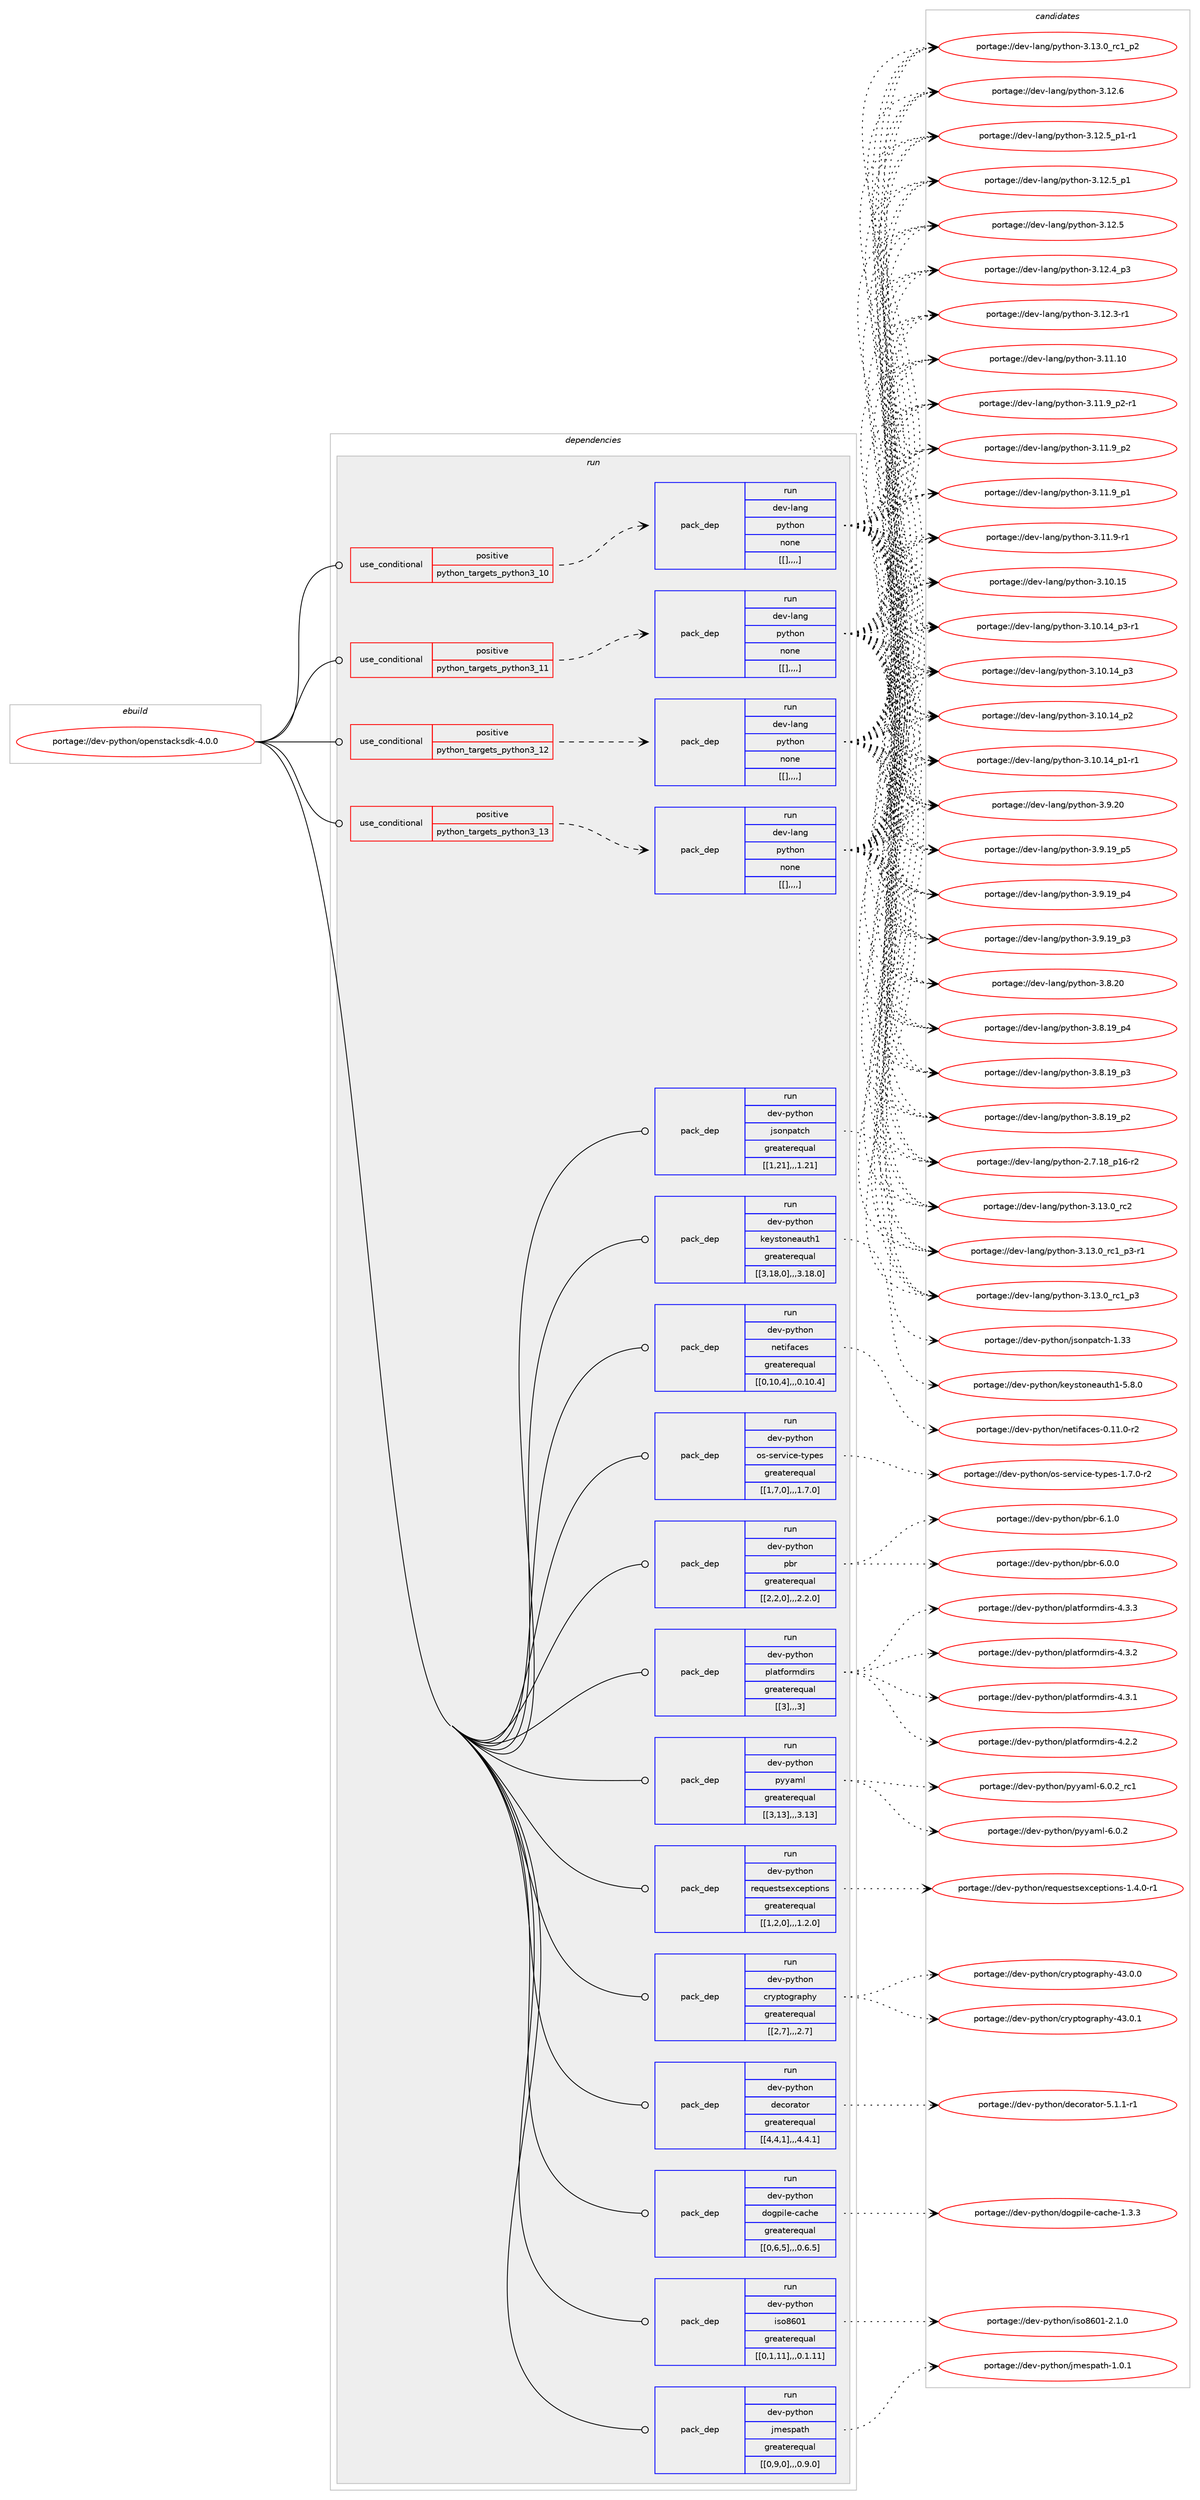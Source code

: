 digraph prolog {

# *************
# Graph options
# *************

newrank=true;
concentrate=true;
compound=true;
graph [rankdir=LR,fontname=Helvetica,fontsize=10,ranksep=1.5];#, ranksep=2.5, nodesep=0.2];
edge  [arrowhead=vee];
node  [fontname=Helvetica,fontsize=10];

# **********
# The ebuild
# **********

subgraph cluster_leftcol {
color=gray;
label=<<i>ebuild</i>>;
id [label="portage://dev-python/openstacksdk-4.0.0", color=red, width=4, href="../dev-python/openstacksdk-4.0.0.svg"];
}

# ****************
# The dependencies
# ****************

subgraph cluster_midcol {
color=gray;
label=<<i>dependencies</i>>;
subgraph cluster_compile {
fillcolor="#eeeeee";
style=filled;
label=<<i>compile</i>>;
}
subgraph cluster_compileandrun {
fillcolor="#eeeeee";
style=filled;
label=<<i>compile and run</i>>;
}
subgraph cluster_run {
fillcolor="#eeeeee";
style=filled;
label=<<i>run</i>>;
subgraph cond36163 {
dependency154226 [label=<<TABLE BORDER="0" CELLBORDER="1" CELLSPACING="0" CELLPADDING="4"><TR><TD ROWSPAN="3" CELLPADDING="10">use_conditional</TD></TR><TR><TD>positive</TD></TR><TR><TD>python_targets_python3_10</TD></TR></TABLE>>, shape=none, color=red];
subgraph pack116845 {
dependency154227 [label=<<TABLE BORDER="0" CELLBORDER="1" CELLSPACING="0" CELLPADDING="4" WIDTH="220"><TR><TD ROWSPAN="6" CELLPADDING="30">pack_dep</TD></TR><TR><TD WIDTH="110">run</TD></TR><TR><TD>dev-lang</TD></TR><TR><TD>python</TD></TR><TR><TD>none</TD></TR><TR><TD>[[],,,,]</TD></TR></TABLE>>, shape=none, color=blue];
}
dependency154226:e -> dependency154227:w [weight=20,style="dashed",arrowhead="vee"];
}
id:e -> dependency154226:w [weight=20,style="solid",arrowhead="odot"];
subgraph cond36164 {
dependency154228 [label=<<TABLE BORDER="0" CELLBORDER="1" CELLSPACING="0" CELLPADDING="4"><TR><TD ROWSPAN="3" CELLPADDING="10">use_conditional</TD></TR><TR><TD>positive</TD></TR><TR><TD>python_targets_python3_11</TD></TR></TABLE>>, shape=none, color=red];
subgraph pack116846 {
dependency154229 [label=<<TABLE BORDER="0" CELLBORDER="1" CELLSPACING="0" CELLPADDING="4" WIDTH="220"><TR><TD ROWSPAN="6" CELLPADDING="30">pack_dep</TD></TR><TR><TD WIDTH="110">run</TD></TR><TR><TD>dev-lang</TD></TR><TR><TD>python</TD></TR><TR><TD>none</TD></TR><TR><TD>[[],,,,]</TD></TR></TABLE>>, shape=none, color=blue];
}
dependency154228:e -> dependency154229:w [weight=20,style="dashed",arrowhead="vee"];
}
id:e -> dependency154228:w [weight=20,style="solid",arrowhead="odot"];
subgraph cond36165 {
dependency154230 [label=<<TABLE BORDER="0" CELLBORDER="1" CELLSPACING="0" CELLPADDING="4"><TR><TD ROWSPAN="3" CELLPADDING="10">use_conditional</TD></TR><TR><TD>positive</TD></TR><TR><TD>python_targets_python3_12</TD></TR></TABLE>>, shape=none, color=red];
subgraph pack116847 {
dependency154231 [label=<<TABLE BORDER="0" CELLBORDER="1" CELLSPACING="0" CELLPADDING="4" WIDTH="220"><TR><TD ROWSPAN="6" CELLPADDING="30">pack_dep</TD></TR><TR><TD WIDTH="110">run</TD></TR><TR><TD>dev-lang</TD></TR><TR><TD>python</TD></TR><TR><TD>none</TD></TR><TR><TD>[[],,,,]</TD></TR></TABLE>>, shape=none, color=blue];
}
dependency154230:e -> dependency154231:w [weight=20,style="dashed",arrowhead="vee"];
}
id:e -> dependency154230:w [weight=20,style="solid",arrowhead="odot"];
subgraph cond36166 {
dependency154232 [label=<<TABLE BORDER="0" CELLBORDER="1" CELLSPACING="0" CELLPADDING="4"><TR><TD ROWSPAN="3" CELLPADDING="10">use_conditional</TD></TR><TR><TD>positive</TD></TR><TR><TD>python_targets_python3_13</TD></TR></TABLE>>, shape=none, color=red];
subgraph pack116848 {
dependency154233 [label=<<TABLE BORDER="0" CELLBORDER="1" CELLSPACING="0" CELLPADDING="4" WIDTH="220"><TR><TD ROWSPAN="6" CELLPADDING="30">pack_dep</TD></TR><TR><TD WIDTH="110">run</TD></TR><TR><TD>dev-lang</TD></TR><TR><TD>python</TD></TR><TR><TD>none</TD></TR><TR><TD>[[],,,,]</TD></TR></TABLE>>, shape=none, color=blue];
}
dependency154232:e -> dependency154233:w [weight=20,style="dashed",arrowhead="vee"];
}
id:e -> dependency154232:w [weight=20,style="solid",arrowhead="odot"];
subgraph pack116849 {
dependency154234 [label=<<TABLE BORDER="0" CELLBORDER="1" CELLSPACING="0" CELLPADDING="4" WIDTH="220"><TR><TD ROWSPAN="6" CELLPADDING="30">pack_dep</TD></TR><TR><TD WIDTH="110">run</TD></TR><TR><TD>dev-python</TD></TR><TR><TD>cryptography</TD></TR><TR><TD>greaterequal</TD></TR><TR><TD>[[2,7],,,2.7]</TD></TR></TABLE>>, shape=none, color=blue];
}
id:e -> dependency154234:w [weight=20,style="solid",arrowhead="odot"];
subgraph pack116850 {
dependency154235 [label=<<TABLE BORDER="0" CELLBORDER="1" CELLSPACING="0" CELLPADDING="4" WIDTH="220"><TR><TD ROWSPAN="6" CELLPADDING="30">pack_dep</TD></TR><TR><TD WIDTH="110">run</TD></TR><TR><TD>dev-python</TD></TR><TR><TD>decorator</TD></TR><TR><TD>greaterequal</TD></TR><TR><TD>[[4,4,1],,,4.4.1]</TD></TR></TABLE>>, shape=none, color=blue];
}
id:e -> dependency154235:w [weight=20,style="solid",arrowhead="odot"];
subgraph pack116851 {
dependency154236 [label=<<TABLE BORDER="0" CELLBORDER="1" CELLSPACING="0" CELLPADDING="4" WIDTH="220"><TR><TD ROWSPAN="6" CELLPADDING="30">pack_dep</TD></TR><TR><TD WIDTH="110">run</TD></TR><TR><TD>dev-python</TD></TR><TR><TD>dogpile-cache</TD></TR><TR><TD>greaterequal</TD></TR><TR><TD>[[0,6,5],,,0.6.5]</TD></TR></TABLE>>, shape=none, color=blue];
}
id:e -> dependency154236:w [weight=20,style="solid",arrowhead="odot"];
subgraph pack116852 {
dependency154237 [label=<<TABLE BORDER="0" CELLBORDER="1" CELLSPACING="0" CELLPADDING="4" WIDTH="220"><TR><TD ROWSPAN="6" CELLPADDING="30">pack_dep</TD></TR><TR><TD WIDTH="110">run</TD></TR><TR><TD>dev-python</TD></TR><TR><TD>iso8601</TD></TR><TR><TD>greaterequal</TD></TR><TR><TD>[[0,1,11],,,0.1.11]</TD></TR></TABLE>>, shape=none, color=blue];
}
id:e -> dependency154237:w [weight=20,style="solid",arrowhead="odot"];
subgraph pack116853 {
dependency154238 [label=<<TABLE BORDER="0" CELLBORDER="1" CELLSPACING="0" CELLPADDING="4" WIDTH="220"><TR><TD ROWSPAN="6" CELLPADDING="30">pack_dep</TD></TR><TR><TD WIDTH="110">run</TD></TR><TR><TD>dev-python</TD></TR><TR><TD>jmespath</TD></TR><TR><TD>greaterequal</TD></TR><TR><TD>[[0,9,0],,,0.9.0]</TD></TR></TABLE>>, shape=none, color=blue];
}
id:e -> dependency154238:w [weight=20,style="solid",arrowhead="odot"];
subgraph pack116854 {
dependency154239 [label=<<TABLE BORDER="0" CELLBORDER="1" CELLSPACING="0" CELLPADDING="4" WIDTH="220"><TR><TD ROWSPAN="6" CELLPADDING="30">pack_dep</TD></TR><TR><TD WIDTH="110">run</TD></TR><TR><TD>dev-python</TD></TR><TR><TD>jsonpatch</TD></TR><TR><TD>greaterequal</TD></TR><TR><TD>[[1,21],,,1.21]</TD></TR></TABLE>>, shape=none, color=blue];
}
id:e -> dependency154239:w [weight=20,style="solid",arrowhead="odot"];
subgraph pack116855 {
dependency154240 [label=<<TABLE BORDER="0" CELLBORDER="1" CELLSPACING="0" CELLPADDING="4" WIDTH="220"><TR><TD ROWSPAN="6" CELLPADDING="30">pack_dep</TD></TR><TR><TD WIDTH="110">run</TD></TR><TR><TD>dev-python</TD></TR><TR><TD>keystoneauth1</TD></TR><TR><TD>greaterequal</TD></TR><TR><TD>[[3,18,0],,,3.18.0]</TD></TR></TABLE>>, shape=none, color=blue];
}
id:e -> dependency154240:w [weight=20,style="solid",arrowhead="odot"];
subgraph pack116856 {
dependency154241 [label=<<TABLE BORDER="0" CELLBORDER="1" CELLSPACING="0" CELLPADDING="4" WIDTH="220"><TR><TD ROWSPAN="6" CELLPADDING="30">pack_dep</TD></TR><TR><TD WIDTH="110">run</TD></TR><TR><TD>dev-python</TD></TR><TR><TD>netifaces</TD></TR><TR><TD>greaterequal</TD></TR><TR><TD>[[0,10,4],,,0.10.4]</TD></TR></TABLE>>, shape=none, color=blue];
}
id:e -> dependency154241:w [weight=20,style="solid",arrowhead="odot"];
subgraph pack116857 {
dependency154242 [label=<<TABLE BORDER="0" CELLBORDER="1" CELLSPACING="0" CELLPADDING="4" WIDTH="220"><TR><TD ROWSPAN="6" CELLPADDING="30">pack_dep</TD></TR><TR><TD WIDTH="110">run</TD></TR><TR><TD>dev-python</TD></TR><TR><TD>os-service-types</TD></TR><TR><TD>greaterequal</TD></TR><TR><TD>[[1,7,0],,,1.7.0]</TD></TR></TABLE>>, shape=none, color=blue];
}
id:e -> dependency154242:w [weight=20,style="solid",arrowhead="odot"];
subgraph pack116858 {
dependency154243 [label=<<TABLE BORDER="0" CELLBORDER="1" CELLSPACING="0" CELLPADDING="4" WIDTH="220"><TR><TD ROWSPAN="6" CELLPADDING="30">pack_dep</TD></TR><TR><TD WIDTH="110">run</TD></TR><TR><TD>dev-python</TD></TR><TR><TD>pbr</TD></TR><TR><TD>greaterequal</TD></TR><TR><TD>[[2,2,0],,,2.2.0]</TD></TR></TABLE>>, shape=none, color=blue];
}
id:e -> dependency154243:w [weight=20,style="solid",arrowhead="odot"];
subgraph pack116859 {
dependency154244 [label=<<TABLE BORDER="0" CELLBORDER="1" CELLSPACING="0" CELLPADDING="4" WIDTH="220"><TR><TD ROWSPAN="6" CELLPADDING="30">pack_dep</TD></TR><TR><TD WIDTH="110">run</TD></TR><TR><TD>dev-python</TD></TR><TR><TD>platformdirs</TD></TR><TR><TD>greaterequal</TD></TR><TR><TD>[[3],,,3]</TD></TR></TABLE>>, shape=none, color=blue];
}
id:e -> dependency154244:w [weight=20,style="solid",arrowhead="odot"];
subgraph pack116860 {
dependency154245 [label=<<TABLE BORDER="0" CELLBORDER="1" CELLSPACING="0" CELLPADDING="4" WIDTH="220"><TR><TD ROWSPAN="6" CELLPADDING="30">pack_dep</TD></TR><TR><TD WIDTH="110">run</TD></TR><TR><TD>dev-python</TD></TR><TR><TD>pyyaml</TD></TR><TR><TD>greaterequal</TD></TR><TR><TD>[[3,13],,,3.13]</TD></TR></TABLE>>, shape=none, color=blue];
}
id:e -> dependency154245:w [weight=20,style="solid",arrowhead="odot"];
subgraph pack116861 {
dependency154246 [label=<<TABLE BORDER="0" CELLBORDER="1" CELLSPACING="0" CELLPADDING="4" WIDTH="220"><TR><TD ROWSPAN="6" CELLPADDING="30">pack_dep</TD></TR><TR><TD WIDTH="110">run</TD></TR><TR><TD>dev-python</TD></TR><TR><TD>requestsexceptions</TD></TR><TR><TD>greaterequal</TD></TR><TR><TD>[[1,2,0],,,1.2.0]</TD></TR></TABLE>>, shape=none, color=blue];
}
id:e -> dependency154246:w [weight=20,style="solid",arrowhead="odot"];
}
}

# **************
# The candidates
# **************

subgraph cluster_choices {
rank=same;
color=gray;
label=<<i>candidates</i>>;

subgraph choice116845 {
color=black;
nodesep=1;
choice10010111845108971101034711212111610411111045514649514648951149950 [label="portage://dev-lang/python-3.13.0_rc2", color=red, width=4,href="../dev-lang/python-3.13.0_rc2.svg"];
choice1001011184510897110103471121211161041111104551464951464895114994995112514511449 [label="portage://dev-lang/python-3.13.0_rc1_p3-r1", color=red, width=4,href="../dev-lang/python-3.13.0_rc1_p3-r1.svg"];
choice100101118451089711010347112121116104111110455146495146489511499499511251 [label="portage://dev-lang/python-3.13.0_rc1_p3", color=red, width=4,href="../dev-lang/python-3.13.0_rc1_p3.svg"];
choice100101118451089711010347112121116104111110455146495146489511499499511250 [label="portage://dev-lang/python-3.13.0_rc1_p2", color=red, width=4,href="../dev-lang/python-3.13.0_rc1_p2.svg"];
choice10010111845108971101034711212111610411111045514649504654 [label="portage://dev-lang/python-3.12.6", color=red, width=4,href="../dev-lang/python-3.12.6.svg"];
choice1001011184510897110103471121211161041111104551464950465395112494511449 [label="portage://dev-lang/python-3.12.5_p1-r1", color=red, width=4,href="../dev-lang/python-3.12.5_p1-r1.svg"];
choice100101118451089711010347112121116104111110455146495046539511249 [label="portage://dev-lang/python-3.12.5_p1", color=red, width=4,href="../dev-lang/python-3.12.5_p1.svg"];
choice10010111845108971101034711212111610411111045514649504653 [label="portage://dev-lang/python-3.12.5", color=red, width=4,href="../dev-lang/python-3.12.5.svg"];
choice100101118451089711010347112121116104111110455146495046529511251 [label="portage://dev-lang/python-3.12.4_p3", color=red, width=4,href="../dev-lang/python-3.12.4_p3.svg"];
choice100101118451089711010347112121116104111110455146495046514511449 [label="portage://dev-lang/python-3.12.3-r1", color=red, width=4,href="../dev-lang/python-3.12.3-r1.svg"];
choice1001011184510897110103471121211161041111104551464949464948 [label="portage://dev-lang/python-3.11.10", color=red, width=4,href="../dev-lang/python-3.11.10.svg"];
choice1001011184510897110103471121211161041111104551464949465795112504511449 [label="portage://dev-lang/python-3.11.9_p2-r1", color=red, width=4,href="../dev-lang/python-3.11.9_p2-r1.svg"];
choice100101118451089711010347112121116104111110455146494946579511250 [label="portage://dev-lang/python-3.11.9_p2", color=red, width=4,href="../dev-lang/python-3.11.9_p2.svg"];
choice100101118451089711010347112121116104111110455146494946579511249 [label="portage://dev-lang/python-3.11.9_p1", color=red, width=4,href="../dev-lang/python-3.11.9_p1.svg"];
choice100101118451089711010347112121116104111110455146494946574511449 [label="portage://dev-lang/python-3.11.9-r1", color=red, width=4,href="../dev-lang/python-3.11.9-r1.svg"];
choice1001011184510897110103471121211161041111104551464948464953 [label="portage://dev-lang/python-3.10.15", color=red, width=4,href="../dev-lang/python-3.10.15.svg"];
choice100101118451089711010347112121116104111110455146494846495295112514511449 [label="portage://dev-lang/python-3.10.14_p3-r1", color=red, width=4,href="../dev-lang/python-3.10.14_p3-r1.svg"];
choice10010111845108971101034711212111610411111045514649484649529511251 [label="portage://dev-lang/python-3.10.14_p3", color=red, width=4,href="../dev-lang/python-3.10.14_p3.svg"];
choice10010111845108971101034711212111610411111045514649484649529511250 [label="portage://dev-lang/python-3.10.14_p2", color=red, width=4,href="../dev-lang/python-3.10.14_p2.svg"];
choice100101118451089711010347112121116104111110455146494846495295112494511449 [label="portage://dev-lang/python-3.10.14_p1-r1", color=red, width=4,href="../dev-lang/python-3.10.14_p1-r1.svg"];
choice10010111845108971101034711212111610411111045514657465048 [label="portage://dev-lang/python-3.9.20", color=red, width=4,href="../dev-lang/python-3.9.20.svg"];
choice100101118451089711010347112121116104111110455146574649579511253 [label="portage://dev-lang/python-3.9.19_p5", color=red, width=4,href="../dev-lang/python-3.9.19_p5.svg"];
choice100101118451089711010347112121116104111110455146574649579511252 [label="portage://dev-lang/python-3.9.19_p4", color=red, width=4,href="../dev-lang/python-3.9.19_p4.svg"];
choice100101118451089711010347112121116104111110455146574649579511251 [label="portage://dev-lang/python-3.9.19_p3", color=red, width=4,href="../dev-lang/python-3.9.19_p3.svg"];
choice10010111845108971101034711212111610411111045514656465048 [label="portage://dev-lang/python-3.8.20", color=red, width=4,href="../dev-lang/python-3.8.20.svg"];
choice100101118451089711010347112121116104111110455146564649579511252 [label="portage://dev-lang/python-3.8.19_p4", color=red, width=4,href="../dev-lang/python-3.8.19_p4.svg"];
choice100101118451089711010347112121116104111110455146564649579511251 [label="portage://dev-lang/python-3.8.19_p3", color=red, width=4,href="../dev-lang/python-3.8.19_p3.svg"];
choice100101118451089711010347112121116104111110455146564649579511250 [label="portage://dev-lang/python-3.8.19_p2", color=red, width=4,href="../dev-lang/python-3.8.19_p2.svg"];
choice100101118451089711010347112121116104111110455046554649569511249544511450 [label="portage://dev-lang/python-2.7.18_p16-r2", color=red, width=4,href="../dev-lang/python-2.7.18_p16-r2.svg"];
dependency154227:e -> choice10010111845108971101034711212111610411111045514649514648951149950:w [style=dotted,weight="100"];
dependency154227:e -> choice1001011184510897110103471121211161041111104551464951464895114994995112514511449:w [style=dotted,weight="100"];
dependency154227:e -> choice100101118451089711010347112121116104111110455146495146489511499499511251:w [style=dotted,weight="100"];
dependency154227:e -> choice100101118451089711010347112121116104111110455146495146489511499499511250:w [style=dotted,weight="100"];
dependency154227:e -> choice10010111845108971101034711212111610411111045514649504654:w [style=dotted,weight="100"];
dependency154227:e -> choice1001011184510897110103471121211161041111104551464950465395112494511449:w [style=dotted,weight="100"];
dependency154227:e -> choice100101118451089711010347112121116104111110455146495046539511249:w [style=dotted,weight="100"];
dependency154227:e -> choice10010111845108971101034711212111610411111045514649504653:w [style=dotted,weight="100"];
dependency154227:e -> choice100101118451089711010347112121116104111110455146495046529511251:w [style=dotted,weight="100"];
dependency154227:e -> choice100101118451089711010347112121116104111110455146495046514511449:w [style=dotted,weight="100"];
dependency154227:e -> choice1001011184510897110103471121211161041111104551464949464948:w [style=dotted,weight="100"];
dependency154227:e -> choice1001011184510897110103471121211161041111104551464949465795112504511449:w [style=dotted,weight="100"];
dependency154227:e -> choice100101118451089711010347112121116104111110455146494946579511250:w [style=dotted,weight="100"];
dependency154227:e -> choice100101118451089711010347112121116104111110455146494946579511249:w [style=dotted,weight="100"];
dependency154227:e -> choice100101118451089711010347112121116104111110455146494946574511449:w [style=dotted,weight="100"];
dependency154227:e -> choice1001011184510897110103471121211161041111104551464948464953:w [style=dotted,weight="100"];
dependency154227:e -> choice100101118451089711010347112121116104111110455146494846495295112514511449:w [style=dotted,weight="100"];
dependency154227:e -> choice10010111845108971101034711212111610411111045514649484649529511251:w [style=dotted,weight="100"];
dependency154227:e -> choice10010111845108971101034711212111610411111045514649484649529511250:w [style=dotted,weight="100"];
dependency154227:e -> choice100101118451089711010347112121116104111110455146494846495295112494511449:w [style=dotted,weight="100"];
dependency154227:e -> choice10010111845108971101034711212111610411111045514657465048:w [style=dotted,weight="100"];
dependency154227:e -> choice100101118451089711010347112121116104111110455146574649579511253:w [style=dotted,weight="100"];
dependency154227:e -> choice100101118451089711010347112121116104111110455146574649579511252:w [style=dotted,weight="100"];
dependency154227:e -> choice100101118451089711010347112121116104111110455146574649579511251:w [style=dotted,weight="100"];
dependency154227:e -> choice10010111845108971101034711212111610411111045514656465048:w [style=dotted,weight="100"];
dependency154227:e -> choice100101118451089711010347112121116104111110455146564649579511252:w [style=dotted,weight="100"];
dependency154227:e -> choice100101118451089711010347112121116104111110455146564649579511251:w [style=dotted,weight="100"];
dependency154227:e -> choice100101118451089711010347112121116104111110455146564649579511250:w [style=dotted,weight="100"];
dependency154227:e -> choice100101118451089711010347112121116104111110455046554649569511249544511450:w [style=dotted,weight="100"];
}
subgraph choice116846 {
color=black;
nodesep=1;
choice10010111845108971101034711212111610411111045514649514648951149950 [label="portage://dev-lang/python-3.13.0_rc2", color=red, width=4,href="../dev-lang/python-3.13.0_rc2.svg"];
choice1001011184510897110103471121211161041111104551464951464895114994995112514511449 [label="portage://dev-lang/python-3.13.0_rc1_p3-r1", color=red, width=4,href="../dev-lang/python-3.13.0_rc1_p3-r1.svg"];
choice100101118451089711010347112121116104111110455146495146489511499499511251 [label="portage://dev-lang/python-3.13.0_rc1_p3", color=red, width=4,href="../dev-lang/python-3.13.0_rc1_p3.svg"];
choice100101118451089711010347112121116104111110455146495146489511499499511250 [label="portage://dev-lang/python-3.13.0_rc1_p2", color=red, width=4,href="../dev-lang/python-3.13.0_rc1_p2.svg"];
choice10010111845108971101034711212111610411111045514649504654 [label="portage://dev-lang/python-3.12.6", color=red, width=4,href="../dev-lang/python-3.12.6.svg"];
choice1001011184510897110103471121211161041111104551464950465395112494511449 [label="portage://dev-lang/python-3.12.5_p1-r1", color=red, width=4,href="../dev-lang/python-3.12.5_p1-r1.svg"];
choice100101118451089711010347112121116104111110455146495046539511249 [label="portage://dev-lang/python-3.12.5_p1", color=red, width=4,href="../dev-lang/python-3.12.5_p1.svg"];
choice10010111845108971101034711212111610411111045514649504653 [label="portage://dev-lang/python-3.12.5", color=red, width=4,href="../dev-lang/python-3.12.5.svg"];
choice100101118451089711010347112121116104111110455146495046529511251 [label="portage://dev-lang/python-3.12.4_p3", color=red, width=4,href="../dev-lang/python-3.12.4_p3.svg"];
choice100101118451089711010347112121116104111110455146495046514511449 [label="portage://dev-lang/python-3.12.3-r1", color=red, width=4,href="../dev-lang/python-3.12.3-r1.svg"];
choice1001011184510897110103471121211161041111104551464949464948 [label="portage://dev-lang/python-3.11.10", color=red, width=4,href="../dev-lang/python-3.11.10.svg"];
choice1001011184510897110103471121211161041111104551464949465795112504511449 [label="portage://dev-lang/python-3.11.9_p2-r1", color=red, width=4,href="../dev-lang/python-3.11.9_p2-r1.svg"];
choice100101118451089711010347112121116104111110455146494946579511250 [label="portage://dev-lang/python-3.11.9_p2", color=red, width=4,href="../dev-lang/python-3.11.9_p2.svg"];
choice100101118451089711010347112121116104111110455146494946579511249 [label="portage://dev-lang/python-3.11.9_p1", color=red, width=4,href="../dev-lang/python-3.11.9_p1.svg"];
choice100101118451089711010347112121116104111110455146494946574511449 [label="portage://dev-lang/python-3.11.9-r1", color=red, width=4,href="../dev-lang/python-3.11.9-r1.svg"];
choice1001011184510897110103471121211161041111104551464948464953 [label="portage://dev-lang/python-3.10.15", color=red, width=4,href="../dev-lang/python-3.10.15.svg"];
choice100101118451089711010347112121116104111110455146494846495295112514511449 [label="portage://dev-lang/python-3.10.14_p3-r1", color=red, width=4,href="../dev-lang/python-3.10.14_p3-r1.svg"];
choice10010111845108971101034711212111610411111045514649484649529511251 [label="portage://dev-lang/python-3.10.14_p3", color=red, width=4,href="../dev-lang/python-3.10.14_p3.svg"];
choice10010111845108971101034711212111610411111045514649484649529511250 [label="portage://dev-lang/python-3.10.14_p2", color=red, width=4,href="../dev-lang/python-3.10.14_p2.svg"];
choice100101118451089711010347112121116104111110455146494846495295112494511449 [label="portage://dev-lang/python-3.10.14_p1-r1", color=red, width=4,href="../dev-lang/python-3.10.14_p1-r1.svg"];
choice10010111845108971101034711212111610411111045514657465048 [label="portage://dev-lang/python-3.9.20", color=red, width=4,href="../dev-lang/python-3.9.20.svg"];
choice100101118451089711010347112121116104111110455146574649579511253 [label="portage://dev-lang/python-3.9.19_p5", color=red, width=4,href="../dev-lang/python-3.9.19_p5.svg"];
choice100101118451089711010347112121116104111110455146574649579511252 [label="portage://dev-lang/python-3.9.19_p4", color=red, width=4,href="../dev-lang/python-3.9.19_p4.svg"];
choice100101118451089711010347112121116104111110455146574649579511251 [label="portage://dev-lang/python-3.9.19_p3", color=red, width=4,href="../dev-lang/python-3.9.19_p3.svg"];
choice10010111845108971101034711212111610411111045514656465048 [label="portage://dev-lang/python-3.8.20", color=red, width=4,href="../dev-lang/python-3.8.20.svg"];
choice100101118451089711010347112121116104111110455146564649579511252 [label="portage://dev-lang/python-3.8.19_p4", color=red, width=4,href="../dev-lang/python-3.8.19_p4.svg"];
choice100101118451089711010347112121116104111110455146564649579511251 [label="portage://dev-lang/python-3.8.19_p3", color=red, width=4,href="../dev-lang/python-3.8.19_p3.svg"];
choice100101118451089711010347112121116104111110455146564649579511250 [label="portage://dev-lang/python-3.8.19_p2", color=red, width=4,href="../dev-lang/python-3.8.19_p2.svg"];
choice100101118451089711010347112121116104111110455046554649569511249544511450 [label="portage://dev-lang/python-2.7.18_p16-r2", color=red, width=4,href="../dev-lang/python-2.7.18_p16-r2.svg"];
dependency154229:e -> choice10010111845108971101034711212111610411111045514649514648951149950:w [style=dotted,weight="100"];
dependency154229:e -> choice1001011184510897110103471121211161041111104551464951464895114994995112514511449:w [style=dotted,weight="100"];
dependency154229:e -> choice100101118451089711010347112121116104111110455146495146489511499499511251:w [style=dotted,weight="100"];
dependency154229:e -> choice100101118451089711010347112121116104111110455146495146489511499499511250:w [style=dotted,weight="100"];
dependency154229:e -> choice10010111845108971101034711212111610411111045514649504654:w [style=dotted,weight="100"];
dependency154229:e -> choice1001011184510897110103471121211161041111104551464950465395112494511449:w [style=dotted,weight="100"];
dependency154229:e -> choice100101118451089711010347112121116104111110455146495046539511249:w [style=dotted,weight="100"];
dependency154229:e -> choice10010111845108971101034711212111610411111045514649504653:w [style=dotted,weight="100"];
dependency154229:e -> choice100101118451089711010347112121116104111110455146495046529511251:w [style=dotted,weight="100"];
dependency154229:e -> choice100101118451089711010347112121116104111110455146495046514511449:w [style=dotted,weight="100"];
dependency154229:e -> choice1001011184510897110103471121211161041111104551464949464948:w [style=dotted,weight="100"];
dependency154229:e -> choice1001011184510897110103471121211161041111104551464949465795112504511449:w [style=dotted,weight="100"];
dependency154229:e -> choice100101118451089711010347112121116104111110455146494946579511250:w [style=dotted,weight="100"];
dependency154229:e -> choice100101118451089711010347112121116104111110455146494946579511249:w [style=dotted,weight="100"];
dependency154229:e -> choice100101118451089711010347112121116104111110455146494946574511449:w [style=dotted,weight="100"];
dependency154229:e -> choice1001011184510897110103471121211161041111104551464948464953:w [style=dotted,weight="100"];
dependency154229:e -> choice100101118451089711010347112121116104111110455146494846495295112514511449:w [style=dotted,weight="100"];
dependency154229:e -> choice10010111845108971101034711212111610411111045514649484649529511251:w [style=dotted,weight="100"];
dependency154229:e -> choice10010111845108971101034711212111610411111045514649484649529511250:w [style=dotted,weight="100"];
dependency154229:e -> choice100101118451089711010347112121116104111110455146494846495295112494511449:w [style=dotted,weight="100"];
dependency154229:e -> choice10010111845108971101034711212111610411111045514657465048:w [style=dotted,weight="100"];
dependency154229:e -> choice100101118451089711010347112121116104111110455146574649579511253:w [style=dotted,weight="100"];
dependency154229:e -> choice100101118451089711010347112121116104111110455146574649579511252:w [style=dotted,weight="100"];
dependency154229:e -> choice100101118451089711010347112121116104111110455146574649579511251:w [style=dotted,weight="100"];
dependency154229:e -> choice10010111845108971101034711212111610411111045514656465048:w [style=dotted,weight="100"];
dependency154229:e -> choice100101118451089711010347112121116104111110455146564649579511252:w [style=dotted,weight="100"];
dependency154229:e -> choice100101118451089711010347112121116104111110455146564649579511251:w [style=dotted,weight="100"];
dependency154229:e -> choice100101118451089711010347112121116104111110455146564649579511250:w [style=dotted,weight="100"];
dependency154229:e -> choice100101118451089711010347112121116104111110455046554649569511249544511450:w [style=dotted,weight="100"];
}
subgraph choice116847 {
color=black;
nodesep=1;
choice10010111845108971101034711212111610411111045514649514648951149950 [label="portage://dev-lang/python-3.13.0_rc2", color=red, width=4,href="../dev-lang/python-3.13.0_rc2.svg"];
choice1001011184510897110103471121211161041111104551464951464895114994995112514511449 [label="portage://dev-lang/python-3.13.0_rc1_p3-r1", color=red, width=4,href="../dev-lang/python-3.13.0_rc1_p3-r1.svg"];
choice100101118451089711010347112121116104111110455146495146489511499499511251 [label="portage://dev-lang/python-3.13.0_rc1_p3", color=red, width=4,href="../dev-lang/python-3.13.0_rc1_p3.svg"];
choice100101118451089711010347112121116104111110455146495146489511499499511250 [label="portage://dev-lang/python-3.13.0_rc1_p2", color=red, width=4,href="../dev-lang/python-3.13.0_rc1_p2.svg"];
choice10010111845108971101034711212111610411111045514649504654 [label="portage://dev-lang/python-3.12.6", color=red, width=4,href="../dev-lang/python-3.12.6.svg"];
choice1001011184510897110103471121211161041111104551464950465395112494511449 [label="portage://dev-lang/python-3.12.5_p1-r1", color=red, width=4,href="../dev-lang/python-3.12.5_p1-r1.svg"];
choice100101118451089711010347112121116104111110455146495046539511249 [label="portage://dev-lang/python-3.12.5_p1", color=red, width=4,href="../dev-lang/python-3.12.5_p1.svg"];
choice10010111845108971101034711212111610411111045514649504653 [label="portage://dev-lang/python-3.12.5", color=red, width=4,href="../dev-lang/python-3.12.5.svg"];
choice100101118451089711010347112121116104111110455146495046529511251 [label="portage://dev-lang/python-3.12.4_p3", color=red, width=4,href="../dev-lang/python-3.12.4_p3.svg"];
choice100101118451089711010347112121116104111110455146495046514511449 [label="portage://dev-lang/python-3.12.3-r1", color=red, width=4,href="../dev-lang/python-3.12.3-r1.svg"];
choice1001011184510897110103471121211161041111104551464949464948 [label="portage://dev-lang/python-3.11.10", color=red, width=4,href="../dev-lang/python-3.11.10.svg"];
choice1001011184510897110103471121211161041111104551464949465795112504511449 [label="portage://dev-lang/python-3.11.9_p2-r1", color=red, width=4,href="../dev-lang/python-3.11.9_p2-r1.svg"];
choice100101118451089711010347112121116104111110455146494946579511250 [label="portage://dev-lang/python-3.11.9_p2", color=red, width=4,href="../dev-lang/python-3.11.9_p2.svg"];
choice100101118451089711010347112121116104111110455146494946579511249 [label="portage://dev-lang/python-3.11.9_p1", color=red, width=4,href="../dev-lang/python-3.11.9_p1.svg"];
choice100101118451089711010347112121116104111110455146494946574511449 [label="portage://dev-lang/python-3.11.9-r1", color=red, width=4,href="../dev-lang/python-3.11.9-r1.svg"];
choice1001011184510897110103471121211161041111104551464948464953 [label="portage://dev-lang/python-3.10.15", color=red, width=4,href="../dev-lang/python-3.10.15.svg"];
choice100101118451089711010347112121116104111110455146494846495295112514511449 [label="portage://dev-lang/python-3.10.14_p3-r1", color=red, width=4,href="../dev-lang/python-3.10.14_p3-r1.svg"];
choice10010111845108971101034711212111610411111045514649484649529511251 [label="portage://dev-lang/python-3.10.14_p3", color=red, width=4,href="../dev-lang/python-3.10.14_p3.svg"];
choice10010111845108971101034711212111610411111045514649484649529511250 [label="portage://dev-lang/python-3.10.14_p2", color=red, width=4,href="../dev-lang/python-3.10.14_p2.svg"];
choice100101118451089711010347112121116104111110455146494846495295112494511449 [label="portage://dev-lang/python-3.10.14_p1-r1", color=red, width=4,href="../dev-lang/python-3.10.14_p1-r1.svg"];
choice10010111845108971101034711212111610411111045514657465048 [label="portage://dev-lang/python-3.9.20", color=red, width=4,href="../dev-lang/python-3.9.20.svg"];
choice100101118451089711010347112121116104111110455146574649579511253 [label="portage://dev-lang/python-3.9.19_p5", color=red, width=4,href="../dev-lang/python-3.9.19_p5.svg"];
choice100101118451089711010347112121116104111110455146574649579511252 [label="portage://dev-lang/python-3.9.19_p4", color=red, width=4,href="../dev-lang/python-3.9.19_p4.svg"];
choice100101118451089711010347112121116104111110455146574649579511251 [label="portage://dev-lang/python-3.9.19_p3", color=red, width=4,href="../dev-lang/python-3.9.19_p3.svg"];
choice10010111845108971101034711212111610411111045514656465048 [label="portage://dev-lang/python-3.8.20", color=red, width=4,href="../dev-lang/python-3.8.20.svg"];
choice100101118451089711010347112121116104111110455146564649579511252 [label="portage://dev-lang/python-3.8.19_p4", color=red, width=4,href="../dev-lang/python-3.8.19_p4.svg"];
choice100101118451089711010347112121116104111110455146564649579511251 [label="portage://dev-lang/python-3.8.19_p3", color=red, width=4,href="../dev-lang/python-3.8.19_p3.svg"];
choice100101118451089711010347112121116104111110455146564649579511250 [label="portage://dev-lang/python-3.8.19_p2", color=red, width=4,href="../dev-lang/python-3.8.19_p2.svg"];
choice100101118451089711010347112121116104111110455046554649569511249544511450 [label="portage://dev-lang/python-2.7.18_p16-r2", color=red, width=4,href="../dev-lang/python-2.7.18_p16-r2.svg"];
dependency154231:e -> choice10010111845108971101034711212111610411111045514649514648951149950:w [style=dotted,weight="100"];
dependency154231:e -> choice1001011184510897110103471121211161041111104551464951464895114994995112514511449:w [style=dotted,weight="100"];
dependency154231:e -> choice100101118451089711010347112121116104111110455146495146489511499499511251:w [style=dotted,weight="100"];
dependency154231:e -> choice100101118451089711010347112121116104111110455146495146489511499499511250:w [style=dotted,weight="100"];
dependency154231:e -> choice10010111845108971101034711212111610411111045514649504654:w [style=dotted,weight="100"];
dependency154231:e -> choice1001011184510897110103471121211161041111104551464950465395112494511449:w [style=dotted,weight="100"];
dependency154231:e -> choice100101118451089711010347112121116104111110455146495046539511249:w [style=dotted,weight="100"];
dependency154231:e -> choice10010111845108971101034711212111610411111045514649504653:w [style=dotted,weight="100"];
dependency154231:e -> choice100101118451089711010347112121116104111110455146495046529511251:w [style=dotted,weight="100"];
dependency154231:e -> choice100101118451089711010347112121116104111110455146495046514511449:w [style=dotted,weight="100"];
dependency154231:e -> choice1001011184510897110103471121211161041111104551464949464948:w [style=dotted,weight="100"];
dependency154231:e -> choice1001011184510897110103471121211161041111104551464949465795112504511449:w [style=dotted,weight="100"];
dependency154231:e -> choice100101118451089711010347112121116104111110455146494946579511250:w [style=dotted,weight="100"];
dependency154231:e -> choice100101118451089711010347112121116104111110455146494946579511249:w [style=dotted,weight="100"];
dependency154231:e -> choice100101118451089711010347112121116104111110455146494946574511449:w [style=dotted,weight="100"];
dependency154231:e -> choice1001011184510897110103471121211161041111104551464948464953:w [style=dotted,weight="100"];
dependency154231:e -> choice100101118451089711010347112121116104111110455146494846495295112514511449:w [style=dotted,weight="100"];
dependency154231:e -> choice10010111845108971101034711212111610411111045514649484649529511251:w [style=dotted,weight="100"];
dependency154231:e -> choice10010111845108971101034711212111610411111045514649484649529511250:w [style=dotted,weight="100"];
dependency154231:e -> choice100101118451089711010347112121116104111110455146494846495295112494511449:w [style=dotted,weight="100"];
dependency154231:e -> choice10010111845108971101034711212111610411111045514657465048:w [style=dotted,weight="100"];
dependency154231:e -> choice100101118451089711010347112121116104111110455146574649579511253:w [style=dotted,weight="100"];
dependency154231:e -> choice100101118451089711010347112121116104111110455146574649579511252:w [style=dotted,weight="100"];
dependency154231:e -> choice100101118451089711010347112121116104111110455146574649579511251:w [style=dotted,weight="100"];
dependency154231:e -> choice10010111845108971101034711212111610411111045514656465048:w [style=dotted,weight="100"];
dependency154231:e -> choice100101118451089711010347112121116104111110455146564649579511252:w [style=dotted,weight="100"];
dependency154231:e -> choice100101118451089711010347112121116104111110455146564649579511251:w [style=dotted,weight="100"];
dependency154231:e -> choice100101118451089711010347112121116104111110455146564649579511250:w [style=dotted,weight="100"];
dependency154231:e -> choice100101118451089711010347112121116104111110455046554649569511249544511450:w [style=dotted,weight="100"];
}
subgraph choice116848 {
color=black;
nodesep=1;
choice10010111845108971101034711212111610411111045514649514648951149950 [label="portage://dev-lang/python-3.13.0_rc2", color=red, width=4,href="../dev-lang/python-3.13.0_rc2.svg"];
choice1001011184510897110103471121211161041111104551464951464895114994995112514511449 [label="portage://dev-lang/python-3.13.0_rc1_p3-r1", color=red, width=4,href="../dev-lang/python-3.13.0_rc1_p3-r1.svg"];
choice100101118451089711010347112121116104111110455146495146489511499499511251 [label="portage://dev-lang/python-3.13.0_rc1_p3", color=red, width=4,href="../dev-lang/python-3.13.0_rc1_p3.svg"];
choice100101118451089711010347112121116104111110455146495146489511499499511250 [label="portage://dev-lang/python-3.13.0_rc1_p2", color=red, width=4,href="../dev-lang/python-3.13.0_rc1_p2.svg"];
choice10010111845108971101034711212111610411111045514649504654 [label="portage://dev-lang/python-3.12.6", color=red, width=4,href="../dev-lang/python-3.12.6.svg"];
choice1001011184510897110103471121211161041111104551464950465395112494511449 [label="portage://dev-lang/python-3.12.5_p1-r1", color=red, width=4,href="../dev-lang/python-3.12.5_p1-r1.svg"];
choice100101118451089711010347112121116104111110455146495046539511249 [label="portage://dev-lang/python-3.12.5_p1", color=red, width=4,href="../dev-lang/python-3.12.5_p1.svg"];
choice10010111845108971101034711212111610411111045514649504653 [label="portage://dev-lang/python-3.12.5", color=red, width=4,href="../dev-lang/python-3.12.5.svg"];
choice100101118451089711010347112121116104111110455146495046529511251 [label="portage://dev-lang/python-3.12.4_p3", color=red, width=4,href="../dev-lang/python-3.12.4_p3.svg"];
choice100101118451089711010347112121116104111110455146495046514511449 [label="portage://dev-lang/python-3.12.3-r1", color=red, width=4,href="../dev-lang/python-3.12.3-r1.svg"];
choice1001011184510897110103471121211161041111104551464949464948 [label="portage://dev-lang/python-3.11.10", color=red, width=4,href="../dev-lang/python-3.11.10.svg"];
choice1001011184510897110103471121211161041111104551464949465795112504511449 [label="portage://dev-lang/python-3.11.9_p2-r1", color=red, width=4,href="../dev-lang/python-3.11.9_p2-r1.svg"];
choice100101118451089711010347112121116104111110455146494946579511250 [label="portage://dev-lang/python-3.11.9_p2", color=red, width=4,href="../dev-lang/python-3.11.9_p2.svg"];
choice100101118451089711010347112121116104111110455146494946579511249 [label="portage://dev-lang/python-3.11.9_p1", color=red, width=4,href="../dev-lang/python-3.11.9_p1.svg"];
choice100101118451089711010347112121116104111110455146494946574511449 [label="portage://dev-lang/python-3.11.9-r1", color=red, width=4,href="../dev-lang/python-3.11.9-r1.svg"];
choice1001011184510897110103471121211161041111104551464948464953 [label="portage://dev-lang/python-3.10.15", color=red, width=4,href="../dev-lang/python-3.10.15.svg"];
choice100101118451089711010347112121116104111110455146494846495295112514511449 [label="portage://dev-lang/python-3.10.14_p3-r1", color=red, width=4,href="../dev-lang/python-3.10.14_p3-r1.svg"];
choice10010111845108971101034711212111610411111045514649484649529511251 [label="portage://dev-lang/python-3.10.14_p3", color=red, width=4,href="../dev-lang/python-3.10.14_p3.svg"];
choice10010111845108971101034711212111610411111045514649484649529511250 [label="portage://dev-lang/python-3.10.14_p2", color=red, width=4,href="../dev-lang/python-3.10.14_p2.svg"];
choice100101118451089711010347112121116104111110455146494846495295112494511449 [label="portage://dev-lang/python-3.10.14_p1-r1", color=red, width=4,href="../dev-lang/python-3.10.14_p1-r1.svg"];
choice10010111845108971101034711212111610411111045514657465048 [label="portage://dev-lang/python-3.9.20", color=red, width=4,href="../dev-lang/python-3.9.20.svg"];
choice100101118451089711010347112121116104111110455146574649579511253 [label="portage://dev-lang/python-3.9.19_p5", color=red, width=4,href="../dev-lang/python-3.9.19_p5.svg"];
choice100101118451089711010347112121116104111110455146574649579511252 [label="portage://dev-lang/python-3.9.19_p4", color=red, width=4,href="../dev-lang/python-3.9.19_p4.svg"];
choice100101118451089711010347112121116104111110455146574649579511251 [label="portage://dev-lang/python-3.9.19_p3", color=red, width=4,href="../dev-lang/python-3.9.19_p3.svg"];
choice10010111845108971101034711212111610411111045514656465048 [label="portage://dev-lang/python-3.8.20", color=red, width=4,href="../dev-lang/python-3.8.20.svg"];
choice100101118451089711010347112121116104111110455146564649579511252 [label="portage://dev-lang/python-3.8.19_p4", color=red, width=4,href="../dev-lang/python-3.8.19_p4.svg"];
choice100101118451089711010347112121116104111110455146564649579511251 [label="portage://dev-lang/python-3.8.19_p3", color=red, width=4,href="../dev-lang/python-3.8.19_p3.svg"];
choice100101118451089711010347112121116104111110455146564649579511250 [label="portage://dev-lang/python-3.8.19_p2", color=red, width=4,href="../dev-lang/python-3.8.19_p2.svg"];
choice100101118451089711010347112121116104111110455046554649569511249544511450 [label="portage://dev-lang/python-2.7.18_p16-r2", color=red, width=4,href="../dev-lang/python-2.7.18_p16-r2.svg"];
dependency154233:e -> choice10010111845108971101034711212111610411111045514649514648951149950:w [style=dotted,weight="100"];
dependency154233:e -> choice1001011184510897110103471121211161041111104551464951464895114994995112514511449:w [style=dotted,weight="100"];
dependency154233:e -> choice100101118451089711010347112121116104111110455146495146489511499499511251:w [style=dotted,weight="100"];
dependency154233:e -> choice100101118451089711010347112121116104111110455146495146489511499499511250:w [style=dotted,weight="100"];
dependency154233:e -> choice10010111845108971101034711212111610411111045514649504654:w [style=dotted,weight="100"];
dependency154233:e -> choice1001011184510897110103471121211161041111104551464950465395112494511449:w [style=dotted,weight="100"];
dependency154233:e -> choice100101118451089711010347112121116104111110455146495046539511249:w [style=dotted,weight="100"];
dependency154233:e -> choice10010111845108971101034711212111610411111045514649504653:w [style=dotted,weight="100"];
dependency154233:e -> choice100101118451089711010347112121116104111110455146495046529511251:w [style=dotted,weight="100"];
dependency154233:e -> choice100101118451089711010347112121116104111110455146495046514511449:w [style=dotted,weight="100"];
dependency154233:e -> choice1001011184510897110103471121211161041111104551464949464948:w [style=dotted,weight="100"];
dependency154233:e -> choice1001011184510897110103471121211161041111104551464949465795112504511449:w [style=dotted,weight="100"];
dependency154233:e -> choice100101118451089711010347112121116104111110455146494946579511250:w [style=dotted,weight="100"];
dependency154233:e -> choice100101118451089711010347112121116104111110455146494946579511249:w [style=dotted,weight="100"];
dependency154233:e -> choice100101118451089711010347112121116104111110455146494946574511449:w [style=dotted,weight="100"];
dependency154233:e -> choice1001011184510897110103471121211161041111104551464948464953:w [style=dotted,weight="100"];
dependency154233:e -> choice100101118451089711010347112121116104111110455146494846495295112514511449:w [style=dotted,weight="100"];
dependency154233:e -> choice10010111845108971101034711212111610411111045514649484649529511251:w [style=dotted,weight="100"];
dependency154233:e -> choice10010111845108971101034711212111610411111045514649484649529511250:w [style=dotted,weight="100"];
dependency154233:e -> choice100101118451089711010347112121116104111110455146494846495295112494511449:w [style=dotted,weight="100"];
dependency154233:e -> choice10010111845108971101034711212111610411111045514657465048:w [style=dotted,weight="100"];
dependency154233:e -> choice100101118451089711010347112121116104111110455146574649579511253:w [style=dotted,weight="100"];
dependency154233:e -> choice100101118451089711010347112121116104111110455146574649579511252:w [style=dotted,weight="100"];
dependency154233:e -> choice100101118451089711010347112121116104111110455146574649579511251:w [style=dotted,weight="100"];
dependency154233:e -> choice10010111845108971101034711212111610411111045514656465048:w [style=dotted,weight="100"];
dependency154233:e -> choice100101118451089711010347112121116104111110455146564649579511252:w [style=dotted,weight="100"];
dependency154233:e -> choice100101118451089711010347112121116104111110455146564649579511251:w [style=dotted,weight="100"];
dependency154233:e -> choice100101118451089711010347112121116104111110455146564649579511250:w [style=dotted,weight="100"];
dependency154233:e -> choice100101118451089711010347112121116104111110455046554649569511249544511450:w [style=dotted,weight="100"];
}
subgraph choice116849 {
color=black;
nodesep=1;
choice1001011184511212111610411111047991141211121161111031149711210412145525146484649 [label="portage://dev-python/cryptography-43.0.1", color=red, width=4,href="../dev-python/cryptography-43.0.1.svg"];
choice1001011184511212111610411111047991141211121161111031149711210412145525146484648 [label="portage://dev-python/cryptography-43.0.0", color=red, width=4,href="../dev-python/cryptography-43.0.0.svg"];
dependency154234:e -> choice1001011184511212111610411111047991141211121161111031149711210412145525146484649:w [style=dotted,weight="100"];
dependency154234:e -> choice1001011184511212111610411111047991141211121161111031149711210412145525146484648:w [style=dotted,weight="100"];
}
subgraph choice116850 {
color=black;
nodesep=1;
choice100101118451121211161041111104710010199111114971161111144553464946494511449 [label="portage://dev-python/decorator-5.1.1-r1", color=red, width=4,href="../dev-python/decorator-5.1.1-r1.svg"];
dependency154235:e -> choice100101118451121211161041111104710010199111114971161111144553464946494511449:w [style=dotted,weight="100"];
}
subgraph choice116851 {
color=black;
nodesep=1;
choice100101118451121211161041111104710011110311210510810145999799104101454946514651 [label="portage://dev-python/dogpile-cache-1.3.3", color=red, width=4,href="../dev-python/dogpile-cache-1.3.3.svg"];
dependency154236:e -> choice100101118451121211161041111104710011110311210510810145999799104101454946514651:w [style=dotted,weight="100"];
}
subgraph choice116852 {
color=black;
nodesep=1;
choice100101118451121211161041111104710511511156544849455046494648 [label="portage://dev-python/iso8601-2.1.0", color=red, width=4,href="../dev-python/iso8601-2.1.0.svg"];
dependency154237:e -> choice100101118451121211161041111104710511511156544849455046494648:w [style=dotted,weight="100"];
}
subgraph choice116853 {
color=black;
nodesep=1;
choice100101118451121211161041111104710610910111511297116104454946484649 [label="portage://dev-python/jmespath-1.0.1", color=red, width=4,href="../dev-python/jmespath-1.0.1.svg"];
dependency154238:e -> choice100101118451121211161041111104710610910111511297116104454946484649:w [style=dotted,weight="100"];
}
subgraph choice116854 {
color=black;
nodesep=1;
choice100101118451121211161041111104710611511111011297116991044549465151 [label="portage://dev-python/jsonpatch-1.33", color=red, width=4,href="../dev-python/jsonpatch-1.33.svg"];
dependency154239:e -> choice100101118451121211161041111104710611511111011297116991044549465151:w [style=dotted,weight="100"];
}
subgraph choice116855 {
color=black;
nodesep=1;
choice10010111845112121116104111110471071011211151161111101019711711610449455346564648 [label="portage://dev-python/keystoneauth1-5.8.0", color=red, width=4,href="../dev-python/keystoneauth1-5.8.0.svg"];
dependency154240:e -> choice10010111845112121116104111110471071011211151161111101019711711610449455346564648:w [style=dotted,weight="100"];
}
subgraph choice116856 {
color=black;
nodesep=1;
choice10010111845112121116104111110471101011161051029799101115454846494946484511450 [label="portage://dev-python/netifaces-0.11.0-r2", color=red, width=4,href="../dev-python/netifaces-0.11.0-r2.svg"];
dependency154241:e -> choice10010111845112121116104111110471101011161051029799101115454846494946484511450:w [style=dotted,weight="100"];
}
subgraph choice116857 {
color=black;
nodesep=1;
choice10010111845112121116104111110471111154511510111411810599101451161211121011154549465546484511450 [label="portage://dev-python/os-service-types-1.7.0-r2", color=red, width=4,href="../dev-python/os-service-types-1.7.0-r2.svg"];
dependency154242:e -> choice10010111845112121116104111110471111154511510111411810599101451161211121011154549465546484511450:w [style=dotted,weight="100"];
}
subgraph choice116858 {
color=black;
nodesep=1;
choice100101118451121211161041111104711298114455446494648 [label="portage://dev-python/pbr-6.1.0", color=red, width=4,href="../dev-python/pbr-6.1.0.svg"];
choice100101118451121211161041111104711298114455446484648 [label="portage://dev-python/pbr-6.0.0", color=red, width=4,href="../dev-python/pbr-6.0.0.svg"];
dependency154243:e -> choice100101118451121211161041111104711298114455446494648:w [style=dotted,weight="100"];
dependency154243:e -> choice100101118451121211161041111104711298114455446484648:w [style=dotted,weight="100"];
}
subgraph choice116859 {
color=black;
nodesep=1;
choice100101118451121211161041111104711210897116102111114109100105114115455246514651 [label="portage://dev-python/platformdirs-4.3.3", color=red, width=4,href="../dev-python/platformdirs-4.3.3.svg"];
choice100101118451121211161041111104711210897116102111114109100105114115455246514650 [label="portage://dev-python/platformdirs-4.3.2", color=red, width=4,href="../dev-python/platformdirs-4.3.2.svg"];
choice100101118451121211161041111104711210897116102111114109100105114115455246514649 [label="portage://dev-python/platformdirs-4.3.1", color=red, width=4,href="../dev-python/platformdirs-4.3.1.svg"];
choice100101118451121211161041111104711210897116102111114109100105114115455246504650 [label="portage://dev-python/platformdirs-4.2.2", color=red, width=4,href="../dev-python/platformdirs-4.2.2.svg"];
dependency154244:e -> choice100101118451121211161041111104711210897116102111114109100105114115455246514651:w [style=dotted,weight="100"];
dependency154244:e -> choice100101118451121211161041111104711210897116102111114109100105114115455246514650:w [style=dotted,weight="100"];
dependency154244:e -> choice100101118451121211161041111104711210897116102111114109100105114115455246514649:w [style=dotted,weight="100"];
dependency154244:e -> choice100101118451121211161041111104711210897116102111114109100105114115455246504650:w [style=dotted,weight="100"];
}
subgraph choice116860 {
color=black;
nodesep=1;
choice100101118451121211161041111104711212112197109108455446484650951149949 [label="portage://dev-python/pyyaml-6.0.2_rc1", color=red, width=4,href="../dev-python/pyyaml-6.0.2_rc1.svg"];
choice100101118451121211161041111104711212112197109108455446484650 [label="portage://dev-python/pyyaml-6.0.2", color=red, width=4,href="../dev-python/pyyaml-6.0.2.svg"];
dependency154245:e -> choice100101118451121211161041111104711212112197109108455446484650951149949:w [style=dotted,weight="100"];
dependency154245:e -> choice100101118451121211161041111104711212112197109108455446484650:w [style=dotted,weight="100"];
}
subgraph choice116861 {
color=black;
nodesep=1;
choice1001011184511212111610411111047114101113117101115116115101120991011121161051111101154549465246484511449 [label="portage://dev-python/requestsexceptions-1.4.0-r1", color=red, width=4,href="../dev-python/requestsexceptions-1.4.0-r1.svg"];
dependency154246:e -> choice1001011184511212111610411111047114101113117101115116115101120991011121161051111101154549465246484511449:w [style=dotted,weight="100"];
}
}

}
